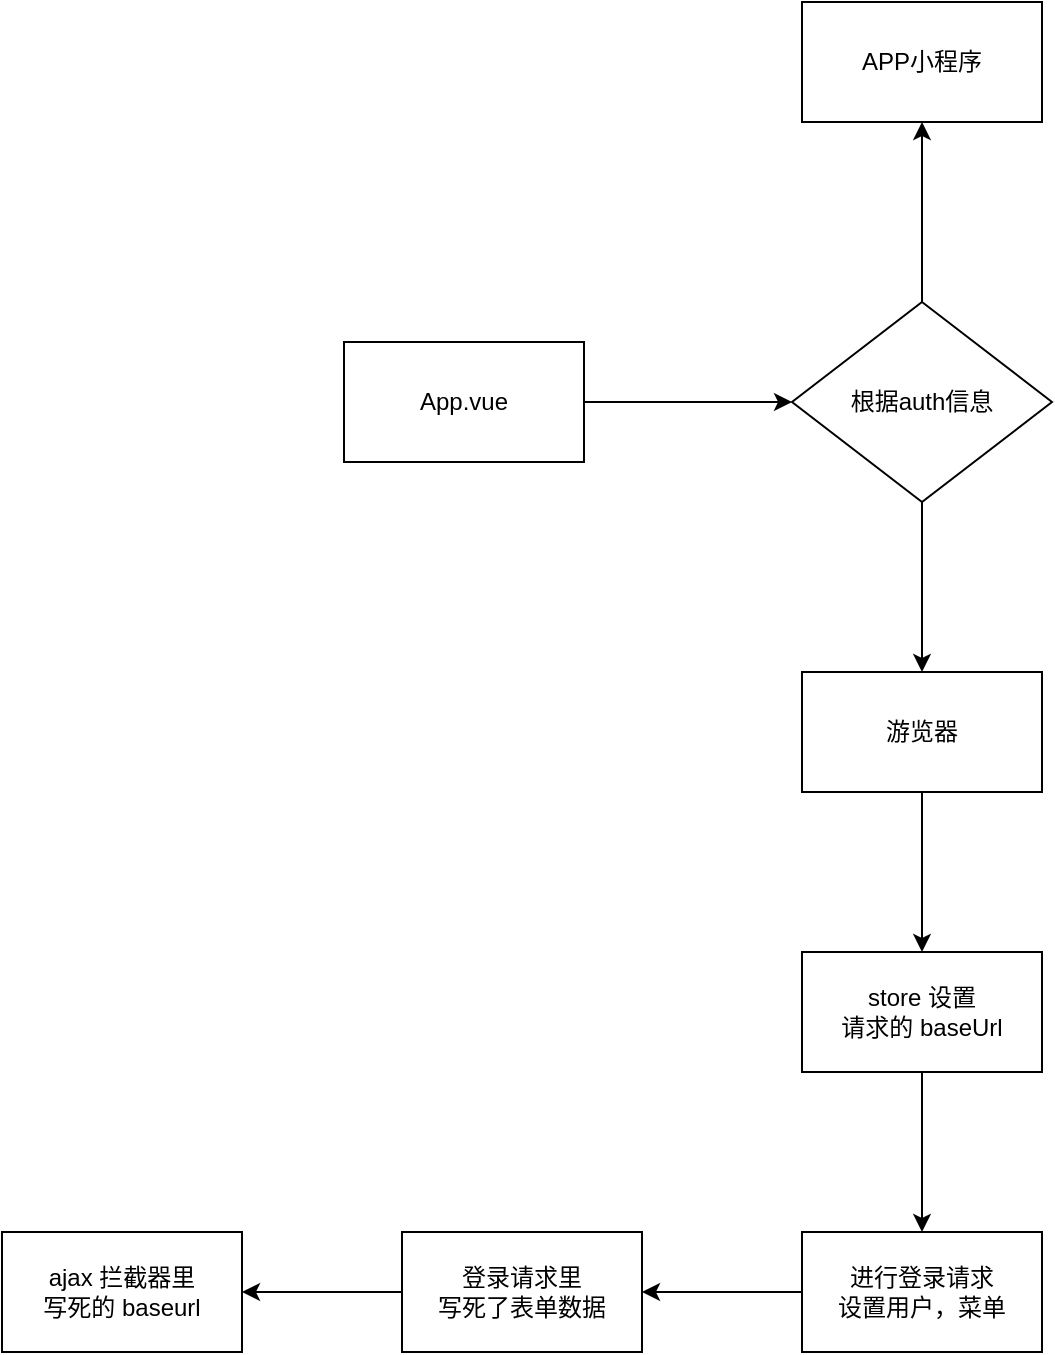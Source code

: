 <mxfile version="20.0.4" type="github">
  <diagram id="G9VTqADsOA1uYVqKmHrd" name="第 1 页">
    <mxGraphModel dx="2249" dy="833" grid="1" gridSize="10" guides="1" tooltips="1" connect="1" arrows="1" fold="1" page="1" pageScale="1" pageWidth="827" pageHeight="1169" math="0" shadow="0">
      <root>
        <mxCell id="0" />
        <mxCell id="1" parent="0" />
        <mxCell id="viMZh_LxQ2nRwRlM60QG-3" value="" style="edgeStyle=orthogonalEdgeStyle;rounded=0;orthogonalLoop=1;jettySize=auto;html=1;" edge="1" parent="1" source="viMZh_LxQ2nRwRlM60QG-1" target="viMZh_LxQ2nRwRlM60QG-2">
          <mxGeometry relative="1" as="geometry" />
        </mxCell>
        <mxCell id="viMZh_LxQ2nRwRlM60QG-1" value="App.vue" style="rounded=0;whiteSpace=wrap;html=1;" vertex="1" parent="1">
          <mxGeometry x="60" y="360" width="120" height="60" as="geometry" />
        </mxCell>
        <mxCell id="viMZh_LxQ2nRwRlM60QG-5" value="" style="edgeStyle=orthogonalEdgeStyle;rounded=0;orthogonalLoop=1;jettySize=auto;html=1;" edge="1" parent="1" source="viMZh_LxQ2nRwRlM60QG-2" target="viMZh_LxQ2nRwRlM60QG-4">
          <mxGeometry relative="1" as="geometry" />
        </mxCell>
        <mxCell id="viMZh_LxQ2nRwRlM60QG-7" value="" style="edgeStyle=orthogonalEdgeStyle;rounded=0;orthogonalLoop=1;jettySize=auto;html=1;" edge="1" parent="1" source="viMZh_LxQ2nRwRlM60QG-2" target="viMZh_LxQ2nRwRlM60QG-6">
          <mxGeometry relative="1" as="geometry" />
        </mxCell>
        <mxCell id="viMZh_LxQ2nRwRlM60QG-2" value="根据auth信息" style="rhombus;whiteSpace=wrap;html=1;rounded=0;" vertex="1" parent="1">
          <mxGeometry x="284" y="340" width="130" height="100" as="geometry" />
        </mxCell>
        <mxCell id="viMZh_LxQ2nRwRlM60QG-4" value="APP小程序" style="whiteSpace=wrap;html=1;rounded=0;" vertex="1" parent="1">
          <mxGeometry x="289" y="190" width="120" height="60" as="geometry" />
        </mxCell>
        <mxCell id="viMZh_LxQ2nRwRlM60QG-9" value="" style="edgeStyle=orthogonalEdgeStyle;rounded=0;orthogonalLoop=1;jettySize=auto;html=1;" edge="1" parent="1" source="viMZh_LxQ2nRwRlM60QG-6" target="viMZh_LxQ2nRwRlM60QG-8">
          <mxGeometry relative="1" as="geometry" />
        </mxCell>
        <mxCell id="viMZh_LxQ2nRwRlM60QG-6" value="游览器" style="whiteSpace=wrap;html=1;rounded=0;" vertex="1" parent="1">
          <mxGeometry x="289" y="525" width="120" height="60" as="geometry" />
        </mxCell>
        <mxCell id="viMZh_LxQ2nRwRlM60QG-11" value="" style="edgeStyle=orthogonalEdgeStyle;rounded=0;orthogonalLoop=1;jettySize=auto;html=1;" edge="1" parent="1" source="viMZh_LxQ2nRwRlM60QG-8" target="viMZh_LxQ2nRwRlM60QG-10">
          <mxGeometry relative="1" as="geometry" />
        </mxCell>
        <mxCell id="viMZh_LxQ2nRwRlM60QG-8" value="store 设置&lt;br&gt;请求的 baseUrl" style="whiteSpace=wrap;html=1;rounded=0;" vertex="1" parent="1">
          <mxGeometry x="289" y="665" width="120" height="60" as="geometry" />
        </mxCell>
        <mxCell id="viMZh_LxQ2nRwRlM60QG-13" value="" style="edgeStyle=orthogonalEdgeStyle;rounded=0;orthogonalLoop=1;jettySize=auto;html=1;" edge="1" parent="1" source="viMZh_LxQ2nRwRlM60QG-10" target="viMZh_LxQ2nRwRlM60QG-12">
          <mxGeometry relative="1" as="geometry" />
        </mxCell>
        <mxCell id="viMZh_LxQ2nRwRlM60QG-10" value="进行登录请求&lt;br&gt;设置用户，菜单" style="whiteSpace=wrap;html=1;rounded=0;" vertex="1" parent="1">
          <mxGeometry x="289" y="805" width="120" height="60" as="geometry" />
        </mxCell>
        <mxCell id="viMZh_LxQ2nRwRlM60QG-15" value="" style="edgeStyle=orthogonalEdgeStyle;rounded=0;orthogonalLoop=1;jettySize=auto;html=1;" edge="1" parent="1" source="viMZh_LxQ2nRwRlM60QG-12" target="viMZh_LxQ2nRwRlM60QG-14">
          <mxGeometry relative="1" as="geometry" />
        </mxCell>
        <mxCell id="viMZh_LxQ2nRwRlM60QG-12" value="登录请求里&lt;br&gt;写死了表单数据" style="whiteSpace=wrap;html=1;rounded=0;" vertex="1" parent="1">
          <mxGeometry x="89" y="805" width="120" height="60" as="geometry" />
        </mxCell>
        <mxCell id="viMZh_LxQ2nRwRlM60QG-14" value="ajax 拦截器里&lt;br&gt;写死的 baseurl" style="whiteSpace=wrap;html=1;rounded=0;" vertex="1" parent="1">
          <mxGeometry x="-111" y="805" width="120" height="60" as="geometry" />
        </mxCell>
      </root>
    </mxGraphModel>
  </diagram>
</mxfile>
